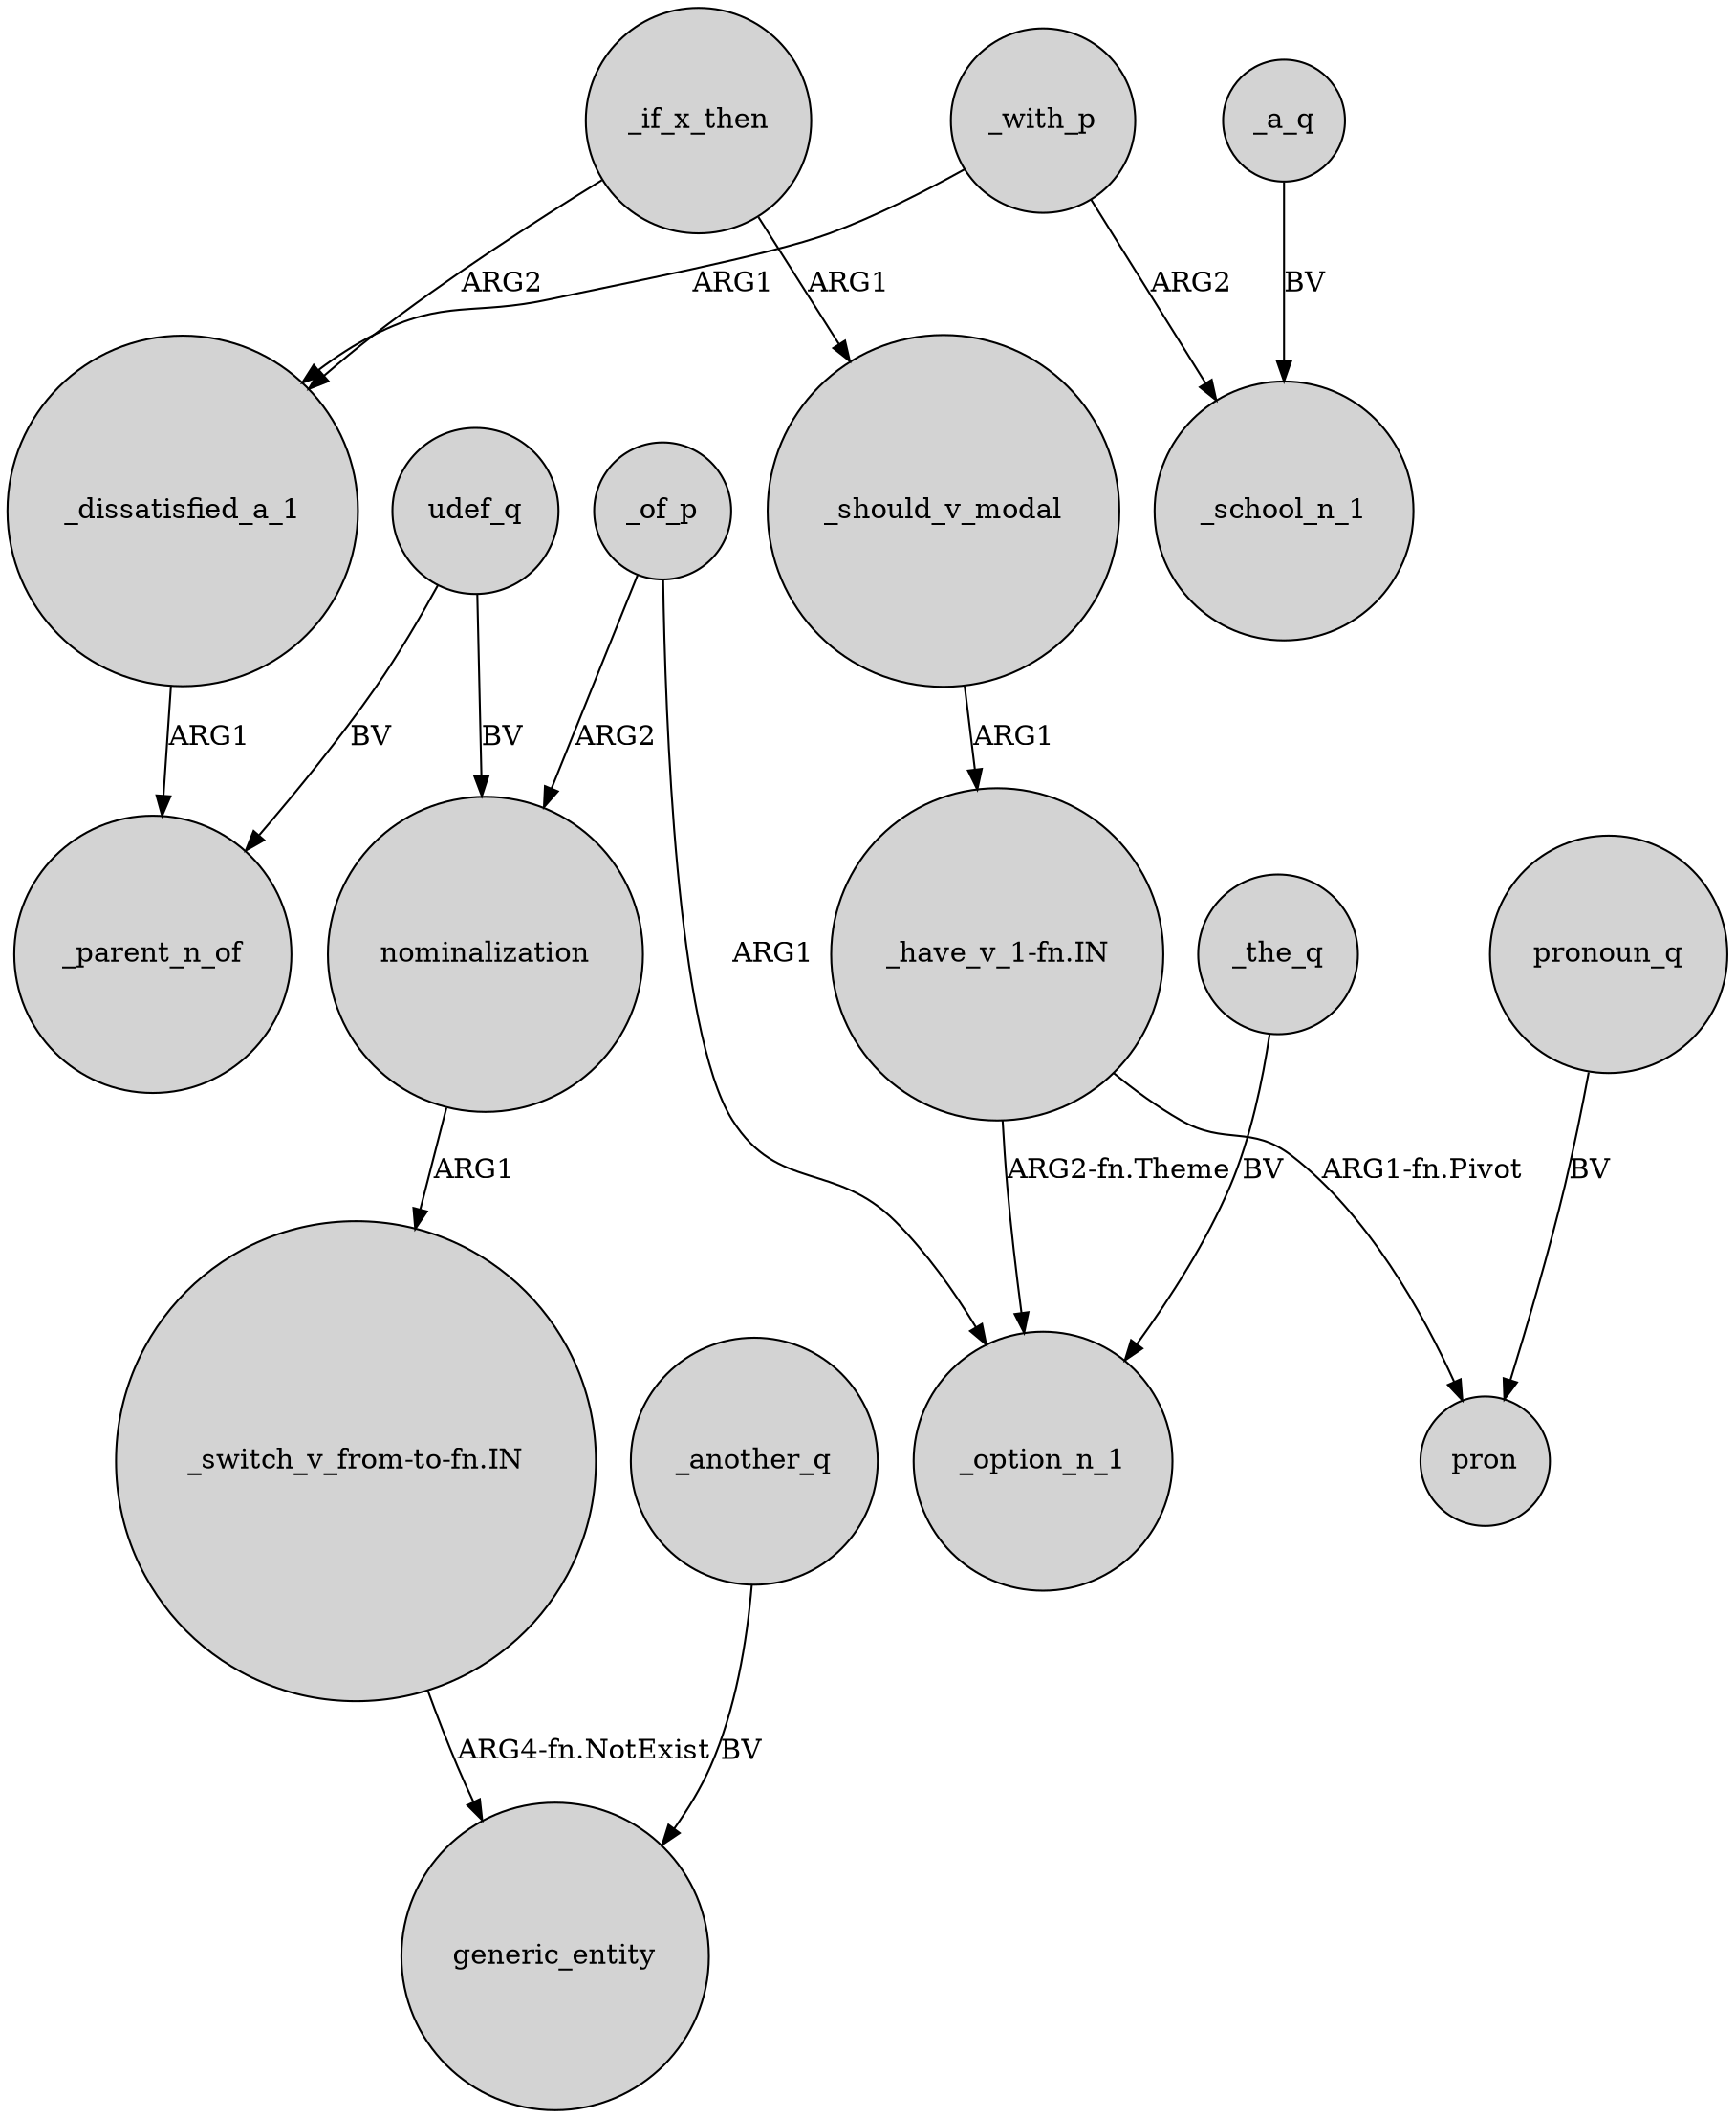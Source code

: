 digraph {
	node [shape=circle style=filled]
	_if_x_then -> _dissatisfied_a_1 [label=ARG2]
	_with_p -> _dissatisfied_a_1 [label=ARG1]
	_of_p -> _option_n_1 [label=ARG1]
	udef_q -> _parent_n_of [label=BV]
	_with_p -> _school_n_1 [label=ARG2]
	nominalization -> "_switch_v_from-to-fn.IN" [label=ARG1]
	pronoun_q -> pron [label=BV]
	_if_x_then -> _should_v_modal [label=ARG1]
	"_have_v_1-fn.IN" -> _option_n_1 [label="ARG2-fn.Theme"]
	"_have_v_1-fn.IN" -> pron [label="ARG1-fn.Pivot"]
	_of_p -> nominalization [label=ARG2]
	_the_q -> _option_n_1 [label=BV]
	_should_v_modal -> "_have_v_1-fn.IN" [label=ARG1]
	"_switch_v_from-to-fn.IN" -> generic_entity [label="ARG4-fn.NotExist"]
	_a_q -> _school_n_1 [label=BV]
	udef_q -> nominalization [label=BV]
	_another_q -> generic_entity [label=BV]
	_dissatisfied_a_1 -> _parent_n_of [label=ARG1]
}
